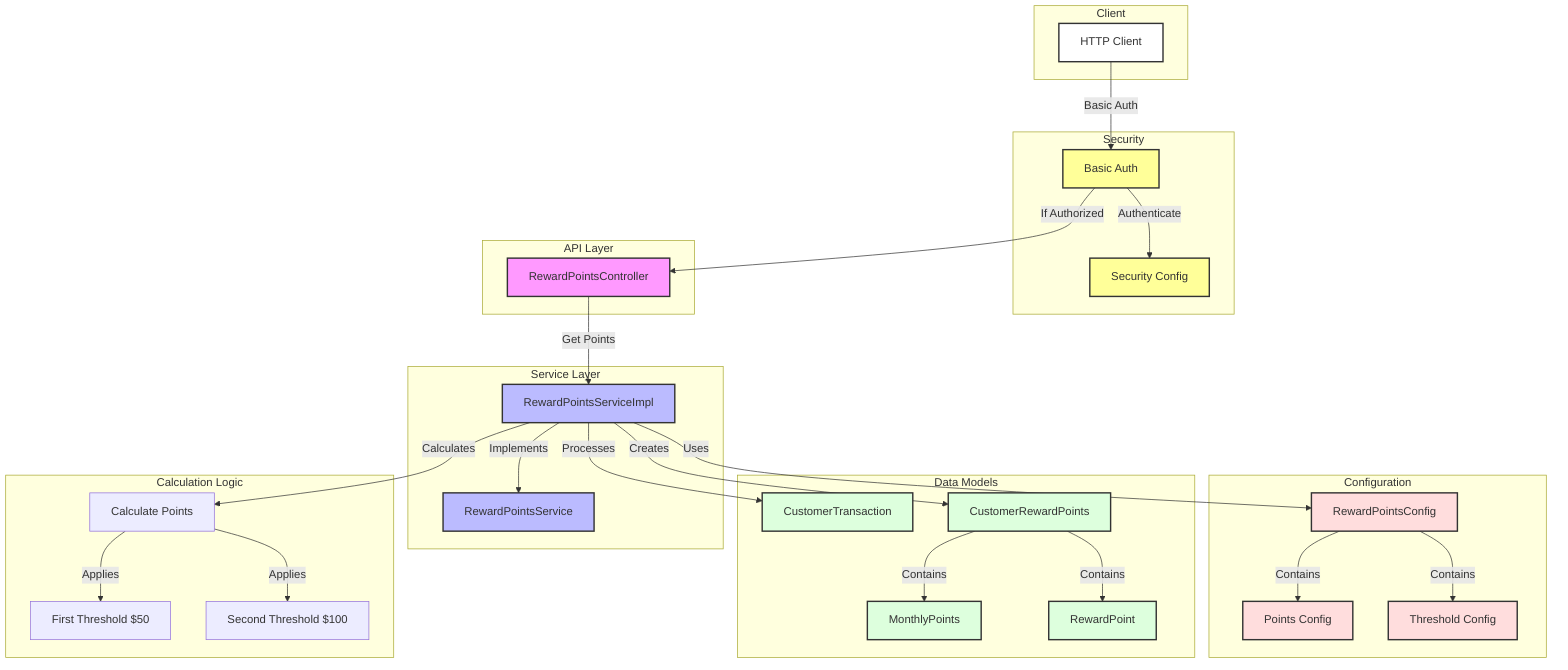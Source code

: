 graph TB
    subgraph Client
        A[HTTP Client]
    end

    subgraph Security
        B[Basic Auth]
        C[Security Config]
    end

    subgraph API Layer
        D[RewardPointsController]
    end

    subgraph Service Layer
        E[RewardPointsService]
        F[RewardPointsServiceImpl]
    end

    subgraph Configuration
        G[RewardPointsConfig]
        H[Points Config]
        I[Threshold Config]
    end

    subgraph Data Models
        J[CustomerTransaction]
        K[CustomerRewardPoints]
        L[MonthlyPoints]
        M[RewardPoint]
    end

    subgraph Calculation Logic
        N[Calculate Points]
        O[First Threshold $50]
        P[Second Threshold $100]
    end

    %% Flow connections
    A -->|Basic Auth|B
    B -->|Authenticate|C
    B -->|If Authorized|D
    D -->|Get Points|F
    F -->|Implements|E
    F -->|Uses|G
    G -->|Contains|H
    G -->|Contains|I
    F -->|Creates|K
    F -->|Processes|J
    F -->|Calculates|N
    N -->|Applies|O
    N -->|Applies|P
    K -->|Contains|L
    K -->|Contains|M

    %% Styling
    classDef controller fill:#f9f,stroke:#333,stroke-width:2px
    classDef service fill:#bbf,stroke:#333,stroke-width:2px
    classDef model fill:#dfd,stroke:#333,stroke-width:2px
    classDef config fill:#fdd,stroke:#333,stroke-width:2px
    classDef security fill:#ff9,stroke:#333,stroke-width:2px
    classDef client fill:#fff,stroke:#333,stroke-width:2px

    class D controller
    class E,F service
    class J,K,L,M model
    class G,H,I config
    class B,C security
    class A client